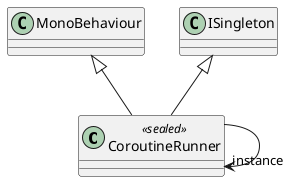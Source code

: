 @startuml
class CoroutineRunner <<sealed>> {
}
MonoBehaviour <|-- CoroutineRunner
ISingleton <|-- CoroutineRunner
CoroutineRunner --> "instance" CoroutineRunner
@enduml
